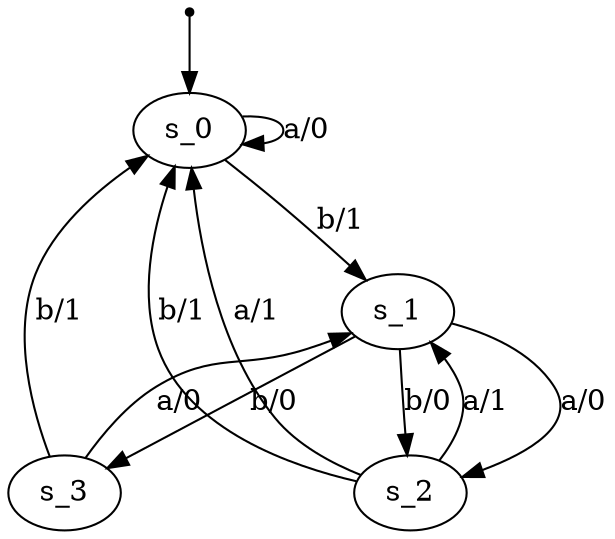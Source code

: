 digraph fsm {
	s_0 [root=true]
	s_1
	s_2
	s_3
	qi [shape = point]
	qi -> s_0
	s_0 -> s_0 [label="a/0"]
	s_0 -> s_1 [label="b/1"]
	s_1 -> s_2 [label="a/0"]
	s_2 -> s_1 [label="a/1"]
	s_1 -> s_3 [label="b/0"]
	s_3 -> s_1 [label="a/0"]
	s_2 -> s_0 [label="b/1"]
	s_3 -> s_0 [label="b/1"]
	s_2 -> s_0 [label="a/1"]
	s_1 -> s_2 [label="b/0"]
}